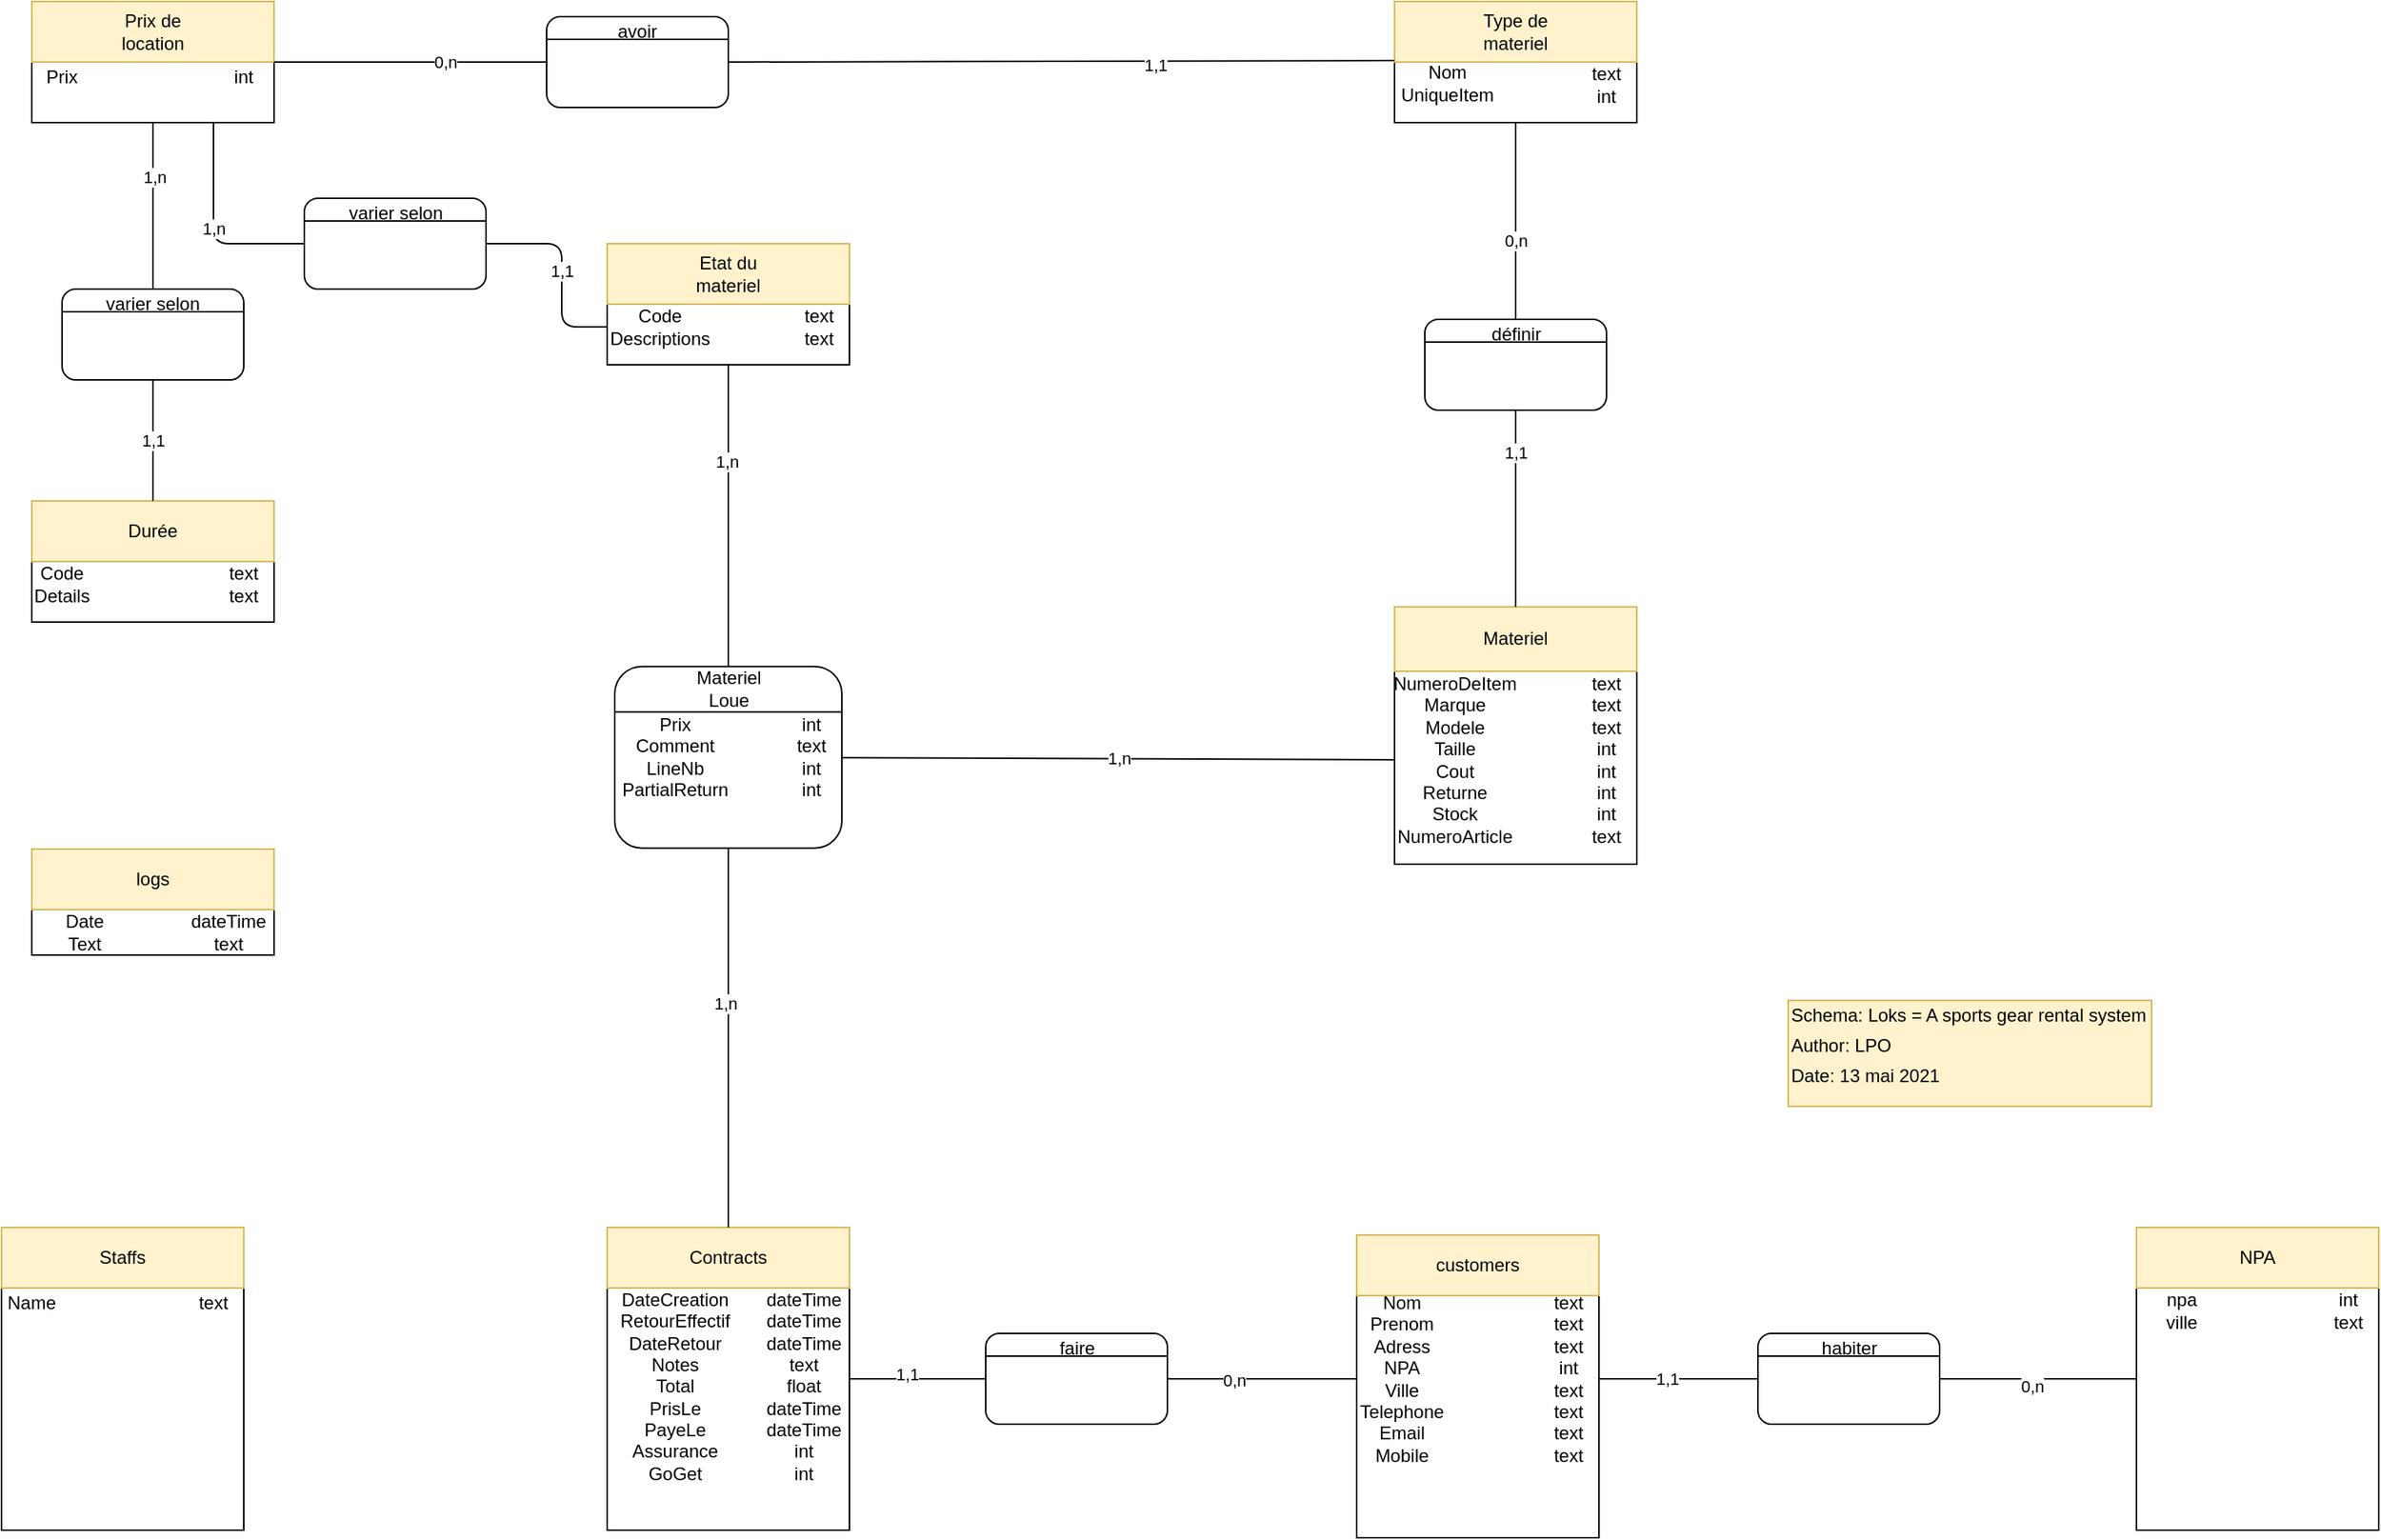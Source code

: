 <mxfile version="18.0.1" type="device"><diagram id="9WzmD446-krZWgBicuaV" name="Page-1"><mxGraphModel dx="1102" dy="1692" grid="1" gridSize="10" guides="1" tooltips="1" connect="1" arrows="1" fold="1" page="1" pageScale="1" pageWidth="1169" pageHeight="827" background="none" math="0" shadow="0"><root><mxCell id="0"/><mxCell id="1" parent="0"/><mxCell id="_PTMoVdR8mPty94F9TAN-124" value="" style="rounded=0;whiteSpace=wrap;html=1;fillColor=#fff2cc;strokeColor=#d6b656;container=0;" parent="1" vertex="1"><mxGeometry x="1200" y="-140" width="240" height="70" as="geometry"/></mxCell><mxCell id="_PTMoVdR8mPty94F9TAN-125" value="&lt;font style=&quot;font-size: 12px&quot;&gt;Schema: Loks = A sports gear rental system&lt;/font&gt;" style="text;html=1;strokeColor=none;fillColor=none;align=left;verticalAlign=middle;whiteSpace=wrap;rounded=0;container=0;" parent="1" vertex="1"><mxGeometry x="1200" y="-140" width="240" height="20" as="geometry"/></mxCell><mxCell id="_PTMoVdR8mPty94F9TAN-126" value="Author: LPO" style="text;html=1;strokeColor=none;fillColor=none;align=left;verticalAlign=middle;whiteSpace=wrap;rounded=0;container=0;" parent="1" vertex="1"><mxGeometry x="1200" y="-120" width="77.5" height="20" as="geometry"/></mxCell><mxCell id="_PTMoVdR8mPty94F9TAN-127" value="Date: 13 mai 2021" style="text;html=1;strokeColor=none;fillColor=none;align=left;verticalAlign=middle;whiteSpace=wrap;rounded=0;container=0;" parent="1" vertex="1"><mxGeometry x="1200" y="-100" width="130" height="20" as="geometry"/></mxCell><mxCell id="_PTMoVdR8mPty94F9TAN-1" value="" style="rounded=0;whiteSpace=wrap;html=1;container=0;" parent="1" vertex="1"><mxGeometry x="20" y="10" width="160" height="200" as="geometry"/></mxCell><mxCell id="_PTMoVdR8mPty94F9TAN-3" value="" style="rounded=0;whiteSpace=wrap;html=1;fillColor=#fff2cc;strokeColor=#d6b656;container=0;" parent="1" vertex="1"><mxGeometry x="20" y="10" width="160" height="40" as="geometry"/></mxCell><mxCell id="_PTMoVdR8mPty94F9TAN-4" value="Staffs" style="text;html=1;strokeColor=none;fillColor=none;align=center;verticalAlign=middle;whiteSpace=wrap;rounded=0;container=0;" parent="1" vertex="1"><mxGeometry x="80" y="20" width="40" height="20" as="geometry"/></mxCell><mxCell id="_PTMoVdR8mPty94F9TAN-112" value="Name" style="text;html=1;strokeColor=none;fillColor=none;align=center;verticalAlign=middle;whiteSpace=wrap;rounded=0;container=0;" parent="1" vertex="1"><mxGeometry x="20" y="50" width="40" height="20" as="geometry"/></mxCell><mxCell id="_PTMoVdR8mPty94F9TAN-113" value="text" style="text;html=1;strokeColor=none;fillColor=none;align=center;verticalAlign=middle;whiteSpace=wrap;rounded=0;container=0;" parent="1" vertex="1"><mxGeometry x="140" y="50" width="40" height="20" as="geometry"/></mxCell><mxCell id="_PTMoVdR8mPty94F9TAN-14" value="" style="rounded=0;whiteSpace=wrap;html=1;container=0;" parent="1" vertex="1"><mxGeometry x="915" y="15" width="160" height="200" as="geometry"/></mxCell><mxCell id="_PTMoVdR8mPty94F9TAN-15" value="" style="rounded=0;whiteSpace=wrap;html=1;fillColor=#fff2cc;strokeColor=#d6b656;container=0;" parent="1" vertex="1"><mxGeometry x="915" y="15" width="160" height="40" as="geometry"/></mxCell><mxCell id="_PTMoVdR8mPty94F9TAN-16" value="customers" style="text;html=1;strokeColor=none;fillColor=none;align=center;verticalAlign=middle;whiteSpace=wrap;rounded=0;container=0;" parent="1" vertex="1"><mxGeometry x="975" y="25" width="40" height="20" as="geometry"/></mxCell><mxCell id="_PTMoVdR8mPty94F9TAN-116" value="Nom&lt;br&gt;Prenom&lt;br&gt;Adress&lt;br&gt;NPA&lt;br&gt;Ville&lt;br&gt;Telephone&lt;br&gt;Email&lt;br&gt;Mobile" style="text;html=1;strokeColor=none;fillColor=none;align=center;verticalAlign=middle;whiteSpace=wrap;rounded=0;container=0;" parent="1" vertex="1"><mxGeometry x="915" y="55" width="60" height="110" as="geometry"/></mxCell><mxCell id="_PTMoVdR8mPty94F9TAN-117" value="text&lt;br&gt;text&lt;br&gt;text&lt;br&gt;int&lt;br&gt;text&lt;br&gt;text&lt;br&gt;text&lt;br&gt;text" style="text;html=1;strokeColor=none;fillColor=none;align=center;verticalAlign=middle;whiteSpace=wrap;rounded=0;container=0;" parent="1" vertex="1"><mxGeometry x="1035" y="55" width="40" height="110" as="geometry"/></mxCell><mxCell id="_PTMoVdR8mPty94F9TAN-44" value="" style="rounded=0;whiteSpace=wrap;html=1;container=0;" parent="1" vertex="1"><mxGeometry x="40" y="-470" width="160" height="80" as="geometry"/></mxCell><mxCell id="_PTMoVdR8mPty94F9TAN-45" value="" style="rounded=0;whiteSpace=wrap;html=1;fillColor=#fff2cc;strokeColor=#d6b656;container=0;" parent="1" vertex="1"><mxGeometry x="40" y="-470" width="160" height="40" as="geometry"/></mxCell><mxCell id="_PTMoVdR8mPty94F9TAN-46" value="Durée" style="text;html=1;strokeColor=none;fillColor=none;align=center;verticalAlign=middle;whiteSpace=wrap;rounded=0;container=0;" parent="1" vertex="1"><mxGeometry x="100" y="-460" width="40" height="20" as="geometry"/></mxCell><mxCell id="_PTMoVdR8mPty94F9TAN-89" value="Code&lt;br&gt;Details" style="text;html=1;strokeColor=none;fillColor=none;align=center;verticalAlign=middle;whiteSpace=wrap;rounded=0;container=0;" parent="1" vertex="1"><mxGeometry x="40" y="-430" width="40" height="30" as="geometry"/></mxCell><mxCell id="_PTMoVdR8mPty94F9TAN-90" value="text&lt;br&gt;text" style="text;html=1;strokeColor=none;fillColor=none;align=center;verticalAlign=middle;whiteSpace=wrap;rounded=0;container=0;" parent="1" vertex="1"><mxGeometry x="160" y="-430" width="40" height="30" as="geometry"/></mxCell><mxCell id="_PTMoVdR8mPty94F9TAN-47" value="" style="group;container=0;" parent="1" vertex="1" connectable="0"><mxGeometry x="40" y="-800" width="160" height="200" as="geometry"/></mxCell><mxCell id="Ji-aBP_KLrgRGcmeKjv6-21" value="" style="rounded=0;whiteSpace=wrap;html=1;container=0;" parent="1" vertex="1"><mxGeometry x="40" y="-800" width="160" height="80" as="geometry"/></mxCell><mxCell id="Ji-aBP_KLrgRGcmeKjv6-22" value="" style="rounded=0;whiteSpace=wrap;html=1;fillColor=#fff2cc;strokeColor=#d6b656;container=0;" parent="1" vertex="1"><mxGeometry x="40" y="-800" width="160" height="40" as="geometry"/></mxCell><mxCell id="Ji-aBP_KLrgRGcmeKjv6-23" value="Prix de location" style="text;html=1;strokeColor=none;fillColor=none;align=center;verticalAlign=middle;whiteSpace=wrap;rounded=0;container=0;" parent="1" vertex="1"><mxGeometry x="100" y="-790" width="40" height="20" as="geometry"/></mxCell><mxCell id="Ji-aBP_KLrgRGcmeKjv6-24" value="Prix" style="text;html=1;strokeColor=none;fillColor=none;align=center;verticalAlign=middle;whiteSpace=wrap;rounded=0;container=0;" parent="1" vertex="1"><mxGeometry x="40" y="-760" width="40" height="20" as="geometry"/></mxCell><mxCell id="Ji-aBP_KLrgRGcmeKjv6-25" value="int" style="text;html=1;strokeColor=none;fillColor=none;align=center;verticalAlign=middle;whiteSpace=wrap;rounded=0;container=0;" parent="1" vertex="1"><mxGeometry x="160" y="-760" width="40" height="20" as="geometry"/></mxCell><mxCell id="_PTMoVdR8mPty94F9TAN-9" value="" style="rounded=0;whiteSpace=wrap;html=1;container=0;" parent="1" vertex="1"><mxGeometry x="420" y="10" width="160" height="200" as="geometry"/></mxCell><mxCell id="_PTMoVdR8mPty94F9TAN-10" value="" style="rounded=0;whiteSpace=wrap;html=1;fillColor=#fff2cc;strokeColor=#d6b656;container=0;" parent="1" vertex="1"><mxGeometry x="420" y="10" width="160" height="40" as="geometry"/></mxCell><mxCell id="_PTMoVdR8mPty94F9TAN-11" value="Contracts" style="text;html=1;strokeColor=none;fillColor=none;align=center;verticalAlign=middle;whiteSpace=wrap;rounded=0;container=0;" parent="1" vertex="1"><mxGeometry x="480" y="20" width="40" height="20" as="geometry"/></mxCell><mxCell id="_PTMoVdR8mPty94F9TAN-114" value="DateCreation&lt;br&gt;RetourEffectif&lt;br&gt;DateRetour&lt;br&gt;Notes&lt;br&gt;Total&lt;br&gt;PrisLe&lt;br&gt;PayeLe&lt;br&gt;Assurance&lt;br&gt;GoGet" style="text;html=1;strokeColor=none;fillColor=none;align=center;verticalAlign=middle;whiteSpace=wrap;rounded=0;container=0;" parent="1" vertex="1"><mxGeometry x="460" y="50" width="10" height="130" as="geometry"/></mxCell><mxCell id="_PTMoVdR8mPty94F9TAN-115" value="dateTime&lt;br&gt;dateTime&lt;br&gt;dateTime&lt;br&gt;text&lt;br&gt;float&lt;br&gt;dateTime&lt;br&gt;dateTime&lt;br&gt;int&lt;br&gt;int&lt;br&gt;" style="text;html=1;strokeColor=none;fillColor=none;align=center;verticalAlign=middle;whiteSpace=wrap;rounded=0;container=0;" parent="1" vertex="1"><mxGeometry x="530" y="50" width="40" height="130" as="geometry"/></mxCell><mxCell id="zCXw7izMBAzruXBHAepH-11" value="" style="endArrow=none;html=1;entryX=0.5;entryY=1;entryDx=0;entryDy=0;" parent="1" target="Ji-aBP_KLrgRGcmeKjv6-21" edge="1"><mxGeometry width="50" height="50" relative="1" as="geometry"><mxPoint x="120" y="-610" as="sourcePoint"/><mxPoint x="150" y="-710" as="targetPoint"/></mxGeometry></mxCell><mxCell id="zCXw7izMBAzruXBHAepH-15" value="1,n" style="edgeLabel;html=1;align=center;verticalAlign=middle;resizable=0;points=[];" parent="zCXw7izMBAzruXBHAepH-11" vertex="1" connectable="0"><mxGeometry x="0.343" y="-1" relative="1" as="geometry"><mxPoint as="offset"/></mxGeometry></mxCell><mxCell id="zCXw7izMBAzruXBHAepH-12" value="1,1" style="endArrow=none;html=1;entryX=0.5;entryY=1;entryDx=0;entryDy=0;exitX=0.5;exitY=0;exitDx=0;exitDy=0;" parent="1" source="_PTMoVdR8mPty94F9TAN-45" target="zCXw7izMBAzruXBHAepH-9" edge="1"><mxGeometry width="50" height="50" relative="1" as="geometry"><mxPoint x="80" y="-490" as="sourcePoint"/><mxPoint x="130" y="-540" as="targetPoint"/></mxGeometry></mxCell><mxCell id="zCXw7izMBAzruXBHAepH-21" value="" style="group" parent="1" vertex="1" connectable="0"><mxGeometry x="420" y="-640" width="160" height="80" as="geometry"/></mxCell><mxCell id="zCXw7izMBAzruXBHAepH-16" value="" style="group" parent="zCXw7izMBAzruXBHAepH-21" vertex="1" connectable="0"><mxGeometry width="160" height="80" as="geometry"/></mxCell><mxCell id="_PTMoVdR8mPty94F9TAN-34" value="" style="rounded=0;whiteSpace=wrap;html=1;container=0;" parent="zCXw7izMBAzruXBHAepH-16" vertex="1"><mxGeometry width="160" height="80" as="geometry"/></mxCell><mxCell id="_PTMoVdR8mPty94F9TAN-35" value="" style="rounded=0;whiteSpace=wrap;html=1;fillColor=#fff2cc;strokeColor=#d6b656;container=0;" parent="zCXw7izMBAzruXBHAepH-16" vertex="1"><mxGeometry width="160" height="40" as="geometry"/></mxCell><mxCell id="_PTMoVdR8mPty94F9TAN-36" value="Etat du materiel" style="text;html=1;strokeColor=none;fillColor=none;align=center;verticalAlign=middle;whiteSpace=wrap;rounded=0;container=0;" parent="zCXw7izMBAzruXBHAepH-16" vertex="1"><mxGeometry x="60" y="10" width="40" height="20" as="geometry"/></mxCell><mxCell id="_PTMoVdR8mPty94F9TAN-91" value="Code&lt;br&gt;Descriptions" style="text;html=1;strokeColor=none;fillColor=none;align=center;verticalAlign=middle;whiteSpace=wrap;rounded=0;container=0;" parent="zCXw7izMBAzruXBHAepH-16" vertex="1"><mxGeometry y="30" width="70" height="50" as="geometry"/></mxCell><mxCell id="_PTMoVdR8mPty94F9TAN-92" value="text&lt;br&gt;text" style="text;html=1;strokeColor=none;fillColor=none;align=center;verticalAlign=middle;whiteSpace=wrap;rounded=0;container=0;" parent="zCXw7izMBAzruXBHAepH-16" vertex="1"><mxGeometry x="120" y="40" width="40" height="30" as="geometry"/></mxCell><mxCell id="zCXw7izMBAzruXBHAepH-22" value="" style="group" parent="1" vertex="1" connectable="0"><mxGeometry x="220" y="-690" width="120" height="80" as="geometry"/></mxCell><mxCell id="zCXw7izMBAzruXBHAepH-18" value="" style="group" parent="zCXw7izMBAzruXBHAepH-22" vertex="1" connectable="0"><mxGeometry width="120" height="80" as="geometry"/></mxCell><mxCell id="zCXw7izMBAzruXBHAepH-19" value="" style="rounded=1;whiteSpace=wrap;html=1;" parent="zCXw7izMBAzruXBHAepH-18" vertex="1"><mxGeometry y="20" width="120" height="60" as="geometry"/></mxCell><mxCell id="WAg0aHEpYFght70M3WNd-4" value="" style="endArrow=none;html=1;exitX=0;exitY=0.25;exitDx=0;exitDy=0;entryX=1;entryY=0.25;entryDx=0;entryDy=0;" parent="zCXw7izMBAzruXBHAepH-18" source="zCXw7izMBAzruXBHAepH-19" target="zCXw7izMBAzruXBHAepH-19" edge="1"><mxGeometry width="50" height="50" relative="1" as="geometry"><mxPoint x="10" y="180" as="sourcePoint"/><mxPoint x="100" y="160" as="targetPoint"/></mxGeometry></mxCell><mxCell id="4ryW6aU3cbQ0nedecS1C-4" value="varier selon" style="text;html=1;align=center;verticalAlign=middle;resizable=0;points=[];autosize=1;" parent="zCXw7izMBAzruXBHAepH-18" vertex="1"><mxGeometry x="20" y="20" width="80" height="20" as="geometry"/></mxCell><mxCell id="zCXw7izMBAzruXBHAepH-23" value="1,n" style="endArrow=none;html=1;exitX=0.75;exitY=1;exitDx=0;exitDy=0;entryX=0;entryY=0.5;entryDx=0;entryDy=0;" parent="1" source="Ji-aBP_KLrgRGcmeKjv6-21" target="zCXw7izMBAzruXBHAepH-19" edge="1"><mxGeometry width="50" height="50" relative="1" as="geometry"><mxPoint x="180" y="-650" as="sourcePoint"/><mxPoint x="230" y="-700" as="targetPoint"/><Array as="points"><mxPoint x="160" y="-640"/></Array></mxGeometry></mxCell><mxCell id="zCXw7izMBAzruXBHAepH-24" value="" style="group" parent="1" vertex="1" connectable="0"><mxGeometry x="60" y="-630" width="120" height="80" as="geometry"/></mxCell><mxCell id="zCXw7izMBAzruXBHAepH-8" value="" style="group" parent="zCXw7izMBAzruXBHAepH-24" vertex="1" connectable="0"><mxGeometry width="120" height="80" as="geometry"/></mxCell><mxCell id="zCXw7izMBAzruXBHAepH-9" value="" style="rounded=1;whiteSpace=wrap;html=1;" parent="zCXw7izMBAzruXBHAepH-8" vertex="1"><mxGeometry y="20" width="120" height="60" as="geometry"/></mxCell><mxCell id="WAg0aHEpYFght70M3WNd-1" value="" style="endArrow=none;html=1;entryX=1;entryY=0.25;entryDx=0;entryDy=0;exitX=0;exitY=0.25;exitDx=0;exitDy=0;" parent="zCXw7izMBAzruXBHAepH-8" source="zCXw7izMBAzruXBHAepH-9" target="zCXw7izMBAzruXBHAepH-9" edge="1"><mxGeometry width="50" height="50" relative="1" as="geometry"><mxPoint x="200" y="140" as="sourcePoint"/><mxPoint x="250" y="90" as="targetPoint"/></mxGeometry></mxCell><mxCell id="WAg0aHEpYFght70M3WNd-2" value="varier selon" style="text;html=1;strokeColor=none;fillColor=none;align=center;verticalAlign=middle;whiteSpace=wrap;rounded=0;" parent="zCXw7izMBAzruXBHAepH-8" vertex="1"><mxGeometry x="25" y="20" width="70" height="20" as="geometry"/></mxCell><mxCell id="zCXw7izMBAzruXBHAepH-25" value="1,1" style="endArrow=none;html=1;entryX=1;entryY=0.5;entryDx=0;entryDy=0;exitX=0;exitY=0.5;exitDx=0;exitDy=0;" parent="1" source="_PTMoVdR8mPty94F9TAN-91" target="zCXw7izMBAzruXBHAepH-19" edge="1"><mxGeometry width="50" height="50" relative="1" as="geometry"><mxPoint x="350" y="-540" as="sourcePoint"/><mxPoint x="400" y="-590" as="targetPoint"/><Array as="points"><mxPoint x="390" y="-585"/><mxPoint x="390" y="-640"/></Array></mxGeometry></mxCell><mxCell id="zCXw7izMBAzruXBHAepH-26" value="" style="group" parent="1" vertex="1" connectable="0"><mxGeometry x="940" y="-400" width="160" height="170" as="geometry"/></mxCell><mxCell id="_PTMoVdR8mPty94F9TAN-24" value="" style="rounded=0;whiteSpace=wrap;html=1;container=0;" parent="zCXw7izMBAzruXBHAepH-26" vertex="1"><mxGeometry width="160" height="170" as="geometry"/></mxCell><mxCell id="_PTMoVdR8mPty94F9TAN-25" value="" style="rounded=0;whiteSpace=wrap;html=1;fillColor=#fff2cc;strokeColor=#d6b656;container=0;" parent="zCXw7izMBAzruXBHAepH-26" vertex="1"><mxGeometry width="160" height="42.5" as="geometry"/></mxCell><mxCell id="_PTMoVdR8mPty94F9TAN-26" value="Materiel" style="text;html=1;strokeColor=none;fillColor=none;align=center;verticalAlign=middle;whiteSpace=wrap;rounded=0;container=0;" parent="zCXw7izMBAzruXBHAepH-26" vertex="1"><mxGeometry x="60" y="10.625" width="40" height="21.25" as="geometry"/></mxCell><mxCell id="_PTMoVdR8mPty94F9TAN-96" value="NumeroDeItem&lt;br&gt;Marque&lt;br&gt;Modele&lt;br&gt;Taille&lt;br&gt;Cout&lt;br&gt;Returne&lt;br&gt;Stock&lt;br&gt;NumeroArticle" style="text;html=1;strokeColor=none;fillColor=none;align=center;verticalAlign=middle;whiteSpace=wrap;rounded=0;container=0;" parent="zCXw7izMBAzruXBHAepH-26" vertex="1"><mxGeometry y="42.5" width="80" height="116.875" as="geometry"/></mxCell><mxCell id="_PTMoVdR8mPty94F9TAN-97" value="text&lt;br&gt;text&lt;br&gt;text&lt;br&gt;int&lt;br&gt;int&lt;br&gt;int&lt;br&gt;int&lt;br&gt;text" style="text;html=1;strokeColor=none;fillColor=none;align=center;verticalAlign=middle;whiteSpace=wrap;rounded=0;container=0;" parent="zCXw7izMBAzruXBHAepH-26" vertex="1"><mxGeometry x="120" y="42.5" width="40" height="116.875" as="geometry"/></mxCell><mxCell id="zCXw7izMBAzruXBHAepH-27" value="" style="group" parent="1" vertex="1" connectable="0"><mxGeometry x="940" y="-800" width="160" height="80" as="geometry"/></mxCell><mxCell id="_PTMoVdR8mPty94F9TAN-39" value="" style="rounded=0;whiteSpace=wrap;html=1;rotation=0;container=0;" parent="zCXw7izMBAzruXBHAepH-27" vertex="1"><mxGeometry width="160" height="80" as="geometry"/></mxCell><mxCell id="_PTMoVdR8mPty94F9TAN-40" value="" style="rounded=0;whiteSpace=wrap;html=1;fillColor=#fff2cc;strokeColor=#d6b656;rotation=0;container=0;" parent="zCXw7izMBAzruXBHAepH-27" vertex="1"><mxGeometry width="160" height="40" as="geometry"/></mxCell><mxCell id="_PTMoVdR8mPty94F9TAN-41" value="Type de materiel" style="text;html=1;strokeColor=none;fillColor=none;align=center;verticalAlign=middle;whiteSpace=wrap;rounded=0;rotation=0;container=0;" parent="zCXw7izMBAzruXBHAepH-27" vertex="1"><mxGeometry x="60" y="10" width="40" height="20" as="geometry"/></mxCell><mxCell id="_PTMoVdR8mPty94F9TAN-100" value="text&lt;br&gt;int" style="text;html=1;strokeColor=none;fillColor=none;align=center;verticalAlign=middle;whiteSpace=wrap;rounded=0;rotation=0;container=0;" parent="zCXw7izMBAzruXBHAepH-27" vertex="1"><mxGeometry x="120" y="40" width="40" height="30" as="geometry"/></mxCell><mxCell id="_PTMoVdR8mPty94F9TAN-101" value="Nom&lt;br&gt;UniqueItem" style="text;html=1;strokeColor=none;fillColor=none;align=center;verticalAlign=middle;whiteSpace=wrap;rounded=0;rotation=0;container=0;" parent="zCXw7izMBAzruXBHAepH-27" vertex="1"><mxGeometry y="39" width="70" height="30" as="geometry"/></mxCell><mxCell id="WAg0aHEpYFght70M3WNd-7" value="" style="rounded=1;whiteSpace=wrap;html=1;" parent="1" vertex="1"><mxGeometry x="380" y="-790" width="120" height="60" as="geometry"/></mxCell><mxCell id="WAg0aHEpYFght70M3WNd-8" value="" style="endArrow=none;html=1;entryX=1;entryY=0.25;entryDx=0;entryDy=0;exitX=0;exitY=0.25;exitDx=0;exitDy=0;" parent="1" source="WAg0aHEpYFght70M3WNd-7" target="WAg0aHEpYFght70M3WNd-7" edge="1"><mxGeometry width="50" height="50" relative="1" as="geometry"><mxPoint x="260" y="-750" as="sourcePoint"/><mxPoint x="310" y="-800" as="targetPoint"/></mxGeometry></mxCell><mxCell id="WAg0aHEpYFght70M3WNd-9" value="avoir" style="text;html=1;strokeColor=none;fillColor=none;align=center;verticalAlign=middle;whiteSpace=wrap;rounded=0;" parent="1" vertex="1"><mxGeometry x="420" y="-790" width="40" height="20" as="geometry"/></mxCell><mxCell id="WAg0aHEpYFght70M3WNd-10" value="" style="endArrow=none;html=1;entryX=0;entryY=0.5;entryDx=0;entryDy=0;exitX=1;exitY=0;exitDx=0;exitDy=0;" parent="1" source="Ji-aBP_KLrgRGcmeKjv6-25" target="WAg0aHEpYFght70M3WNd-7" edge="1"><mxGeometry width="50" height="50" relative="1" as="geometry"><mxPoint x="280" y="-710" as="sourcePoint"/><mxPoint x="330" y="-760" as="targetPoint"/></mxGeometry></mxCell><mxCell id="WAg0aHEpYFght70M3WNd-13" value="0,n" style="edgeLabel;html=1;align=center;verticalAlign=middle;resizable=0;points=[];" parent="WAg0aHEpYFght70M3WNd-10" vertex="1" connectable="0"><mxGeometry x="0.256" relative="1" as="geometry"><mxPoint as="offset"/></mxGeometry></mxCell><mxCell id="WAg0aHEpYFght70M3WNd-11" value="" style="endArrow=none;html=1;entryX=0;entryY=0;entryDx=0;entryDy=0;exitX=1;exitY=0.5;exitDx=0;exitDy=0;" parent="1" source="WAg0aHEpYFght70M3WNd-7" target="_PTMoVdR8mPty94F9TAN-101" edge="1"><mxGeometry width="50" height="50" relative="1" as="geometry"><mxPoint x="500" y="-710" as="sourcePoint"/><mxPoint x="550" y="-760" as="targetPoint"/></mxGeometry></mxCell><mxCell id="WAg0aHEpYFght70M3WNd-12" value="1,1" style="edgeLabel;html=1;align=center;verticalAlign=middle;resizable=0;points=[];" parent="WAg0aHEpYFght70M3WNd-11" vertex="1" connectable="0"><mxGeometry x="0.28" y="-2" relative="1" as="geometry"><mxPoint as="offset"/></mxGeometry></mxCell><mxCell id="WAg0aHEpYFght70M3WNd-14" value="" style="rounded=1;whiteSpace=wrap;html=1;" parent="1" vertex="1"><mxGeometry x="960" y="-590" width="120" height="60" as="geometry"/></mxCell><mxCell id="WAg0aHEpYFght70M3WNd-15" value="" style="endArrow=none;html=1;entryX=0.5;entryY=1;entryDx=0;entryDy=0;exitX=0.5;exitY=0;exitDx=0;exitDy=0;" parent="1" source="WAg0aHEpYFght70M3WNd-14" target="_PTMoVdR8mPty94F9TAN-39" edge="1"><mxGeometry width="50" height="50" relative="1" as="geometry"><mxPoint x="940" y="-610" as="sourcePoint"/><mxPoint x="990" y="-660" as="targetPoint"/></mxGeometry></mxCell><mxCell id="uralqBCzyzUsIa5Iu1fN-20" value="0,n" style="edgeLabel;html=1;align=center;verticalAlign=middle;resizable=0;points=[];" parent="WAg0aHEpYFght70M3WNd-15" vertex="1" connectable="0"><mxGeometry x="-0.2" relative="1" as="geometry"><mxPoint as="offset"/></mxGeometry></mxCell><mxCell id="WAg0aHEpYFght70M3WNd-16" value="" style="endArrow=none;html=1;entryX=0.5;entryY=1;entryDx=0;entryDy=0;exitX=0.5;exitY=0;exitDx=0;exitDy=0;" parent="1" source="_PTMoVdR8mPty94F9TAN-25" target="WAg0aHEpYFght70M3WNd-14" edge="1"><mxGeometry width="50" height="50" relative="1" as="geometry"><mxPoint x="870" y="-440" as="sourcePoint"/><mxPoint x="920" y="-490" as="targetPoint"/></mxGeometry></mxCell><mxCell id="uralqBCzyzUsIa5Iu1fN-21" value="1,1" style="edgeLabel;html=1;align=center;verticalAlign=middle;resizable=0;points=[];" parent="WAg0aHEpYFght70M3WNd-16" vertex="1" connectable="0"><mxGeometry x="0.575" relative="1" as="geometry"><mxPoint as="offset"/></mxGeometry></mxCell><mxCell id="WAg0aHEpYFght70M3WNd-17" value="" style="endArrow=none;html=1;entryX=1;entryY=0.25;entryDx=0;entryDy=0;exitX=0;exitY=0.25;exitDx=0;exitDy=0;" parent="1" source="WAg0aHEpYFght70M3WNd-14" target="WAg0aHEpYFght70M3WNd-14" edge="1"><mxGeometry width="50" height="50" relative="1" as="geometry"><mxPoint x="830" y="-470" as="sourcePoint"/><mxPoint x="880" y="-520" as="targetPoint"/></mxGeometry></mxCell><mxCell id="WAg0aHEpYFght70M3WNd-20" value="" style="endArrow=none;html=1;entryX=0.5;entryY=1;entryDx=0;entryDy=0;" parent="1" source="d2CfIBWZ5yim0RFjJJ6I-2" target="_PTMoVdR8mPty94F9TAN-34" edge="1"><mxGeometry width="50" height="50" relative="1" as="geometry"><mxPoint x="500" y="-500" as="sourcePoint"/><mxPoint x="350" y="-510" as="targetPoint"/></mxGeometry></mxCell><mxCell id="uralqBCzyzUsIa5Iu1fN-19" value="1,n" style="edgeLabel;html=1;align=center;verticalAlign=middle;resizable=0;points=[];" parent="WAg0aHEpYFght70M3WNd-20" vertex="1" connectable="0"><mxGeometry x="0.362" y="1" relative="1" as="geometry"><mxPoint as="offset"/></mxGeometry></mxCell><mxCell id="WAg0aHEpYFght70M3WNd-25" value="" style="endArrow=none;html=1;entryX=0.5;entryY=1;entryDx=0;entryDy=0;exitX=0.5;exitY=0;exitDx=0;exitDy=0;" parent="1" source="_PTMoVdR8mPty94F9TAN-10" target="d2CfIBWZ5yim0RFjJJ6I-2" edge="1"><mxGeometry width="50" height="50" relative="1" as="geometry"><mxPoint x="350" y="10" as="sourcePoint"/><mxPoint x="500" y="-100" as="targetPoint"/></mxGeometry></mxCell><mxCell id="uralqBCzyzUsIa5Iu1fN-12" value="1,n" style="edgeLabel;html=1;align=center;verticalAlign=middle;resizable=0;points=[];" parent="WAg0aHEpYFght70M3WNd-25" vertex="1" connectable="0"><mxGeometry x="0.182" y="2" relative="1" as="geometry"><mxPoint as="offset"/></mxGeometry></mxCell><mxCell id="WAg0aHEpYFght70M3WNd-32" value="" style="endArrow=none;html=1;entryX=0;entryY=0.5;entryDx=0;entryDy=0;exitX=1;exitY=0.5;exitDx=0;exitDy=0;" parent="1" source="WAg0aHEpYFght70M3WNd-33" target="_PTMoVdR8mPty94F9TAN-116" edge="1"><mxGeometry width="50" height="50" relative="1" as="geometry"><mxPoint x="820" y="95" as="sourcePoint"/><mxPoint x="820" y="270" as="targetPoint"/></mxGeometry></mxCell><mxCell id="uralqBCzyzUsIa5Iu1fN-24" value="0,n" style="edgeLabel;html=1;align=center;verticalAlign=middle;resizable=0;points=[];" parent="WAg0aHEpYFght70M3WNd-32" vertex="1" connectable="0"><mxGeometry x="-0.3" y="-1" relative="1" as="geometry"><mxPoint as="offset"/></mxGeometry></mxCell><mxCell id="WAg0aHEpYFght70M3WNd-33" value="" style="rounded=1;whiteSpace=wrap;html=1;" parent="1" vertex="1"><mxGeometry x="670" y="80" width="120" height="60" as="geometry"/></mxCell><mxCell id="WAg0aHEpYFght70M3WNd-34" value="" style="endArrow=none;html=1;entryX=1;entryY=0.25;entryDx=0;entryDy=0;exitX=0;exitY=0.25;exitDx=0;exitDy=0;" parent="1" source="WAg0aHEpYFght70M3WNd-33" target="WAg0aHEpYFght70M3WNd-33" edge="1"><mxGeometry width="50" height="50" relative="1" as="geometry"><mxPoint x="620" y="30" as="sourcePoint"/><mxPoint x="670" y="-20" as="targetPoint"/></mxGeometry></mxCell><mxCell id="WAg0aHEpYFght70M3WNd-35" value="" style="endArrow=none;html=1;entryX=0;entryY=0.5;entryDx=0;entryDy=0;exitX=1;exitY=0.5;exitDx=0;exitDy=0;" parent="1" source="_PTMoVdR8mPty94F9TAN-9" target="WAg0aHEpYFght70M3WNd-33" edge="1"><mxGeometry width="50" height="50" relative="1" as="geometry"><mxPoint x="600" y="70" as="sourcePoint"/><mxPoint x="650" y="20" as="targetPoint"/></mxGeometry></mxCell><mxCell id="uralqBCzyzUsIa5Iu1fN-25" value="1,1" style="edgeLabel;html=1;align=center;verticalAlign=middle;resizable=0;points=[];" parent="WAg0aHEpYFght70M3WNd-35" vertex="1" connectable="0"><mxGeometry x="-0.151" y="3" relative="1" as="geometry"><mxPoint as="offset"/></mxGeometry></mxCell><mxCell id="uralqBCzyzUsIa5Iu1fN-3" value="" style="rounded=1;whiteSpace=wrap;html=1;" parent="1" vertex="1"><mxGeometry x="1180" y="80" width="120" height="60" as="geometry"/></mxCell><mxCell id="uralqBCzyzUsIa5Iu1fN-4" value="" style="endArrow=none;html=1;entryX=0;entryY=0.5;entryDx=0;entryDy=0;" parent="1" source="_PTMoVdR8mPty94F9TAN-117" target="uralqBCzyzUsIa5Iu1fN-3" edge="1"><mxGeometry width="50" height="50" relative="1" as="geometry"><mxPoint x="1110" y="130" as="sourcePoint"/><mxPoint x="1160" y="80" as="targetPoint"/></mxGeometry></mxCell><mxCell id="uralqBCzyzUsIa5Iu1fN-14" value="1,1" style="edgeLabel;html=1;align=center;verticalAlign=middle;resizable=0;points=[];" parent="uralqBCzyzUsIa5Iu1fN-4" vertex="1" connectable="0"><mxGeometry x="0.218" y="3" relative="1" as="geometry"><mxPoint x="-19" y="3" as="offset"/></mxGeometry></mxCell><mxCell id="uralqBCzyzUsIa5Iu1fN-5" value="" style="endArrow=none;html=1;entryX=0;entryY=0.5;entryDx=0;entryDy=0;exitX=1;exitY=0.5;exitDx=0;exitDy=0;" parent="1" source="uralqBCzyzUsIa5Iu1fN-3" target="4ryW6aU3cbQ0nedecS1C-17" edge="1"><mxGeometry width="50" height="50" relative="1" as="geometry"><mxPoint x="1220" y="30" as="sourcePoint"/><mxPoint x="1410" y="110" as="targetPoint"/></mxGeometry></mxCell><mxCell id="uralqBCzyzUsIa5Iu1fN-15" value="0,n" style="edgeLabel;html=1;align=center;verticalAlign=middle;resizable=0;points=[];" parent="uralqBCzyzUsIa5Iu1fN-5" vertex="1" connectable="0"><mxGeometry x="-0.273" y="-3" relative="1" as="geometry"><mxPoint x="13" y="2" as="offset"/></mxGeometry></mxCell><mxCell id="uralqBCzyzUsIa5Iu1fN-6" value="" style="endArrow=none;html=1;entryX=1;entryY=0.25;entryDx=0;entryDy=0;exitX=0;exitY=0.25;exitDx=0;exitDy=0;" parent="1" source="uralqBCzyzUsIa5Iu1fN-3" target="uralqBCzyzUsIa5Iu1fN-3" edge="1"><mxGeometry width="50" height="50" relative="1" as="geometry"><mxPoint x="1160" y="35" as="sourcePoint"/><mxPoint x="1210" y="-15" as="targetPoint"/></mxGeometry></mxCell><mxCell id="4ryW6aU3cbQ0nedecS1C-3" value="1,n" style="endArrow=none;html=1;exitX=0;exitY=0.5;exitDx=0;exitDy=0;" parent="1" source="_PTMoVdR8mPty94F9TAN-96" target="d2CfIBWZ5yim0RFjJJ6I-2" edge="1"><mxGeometry width="50" height="50" relative="1" as="geometry"><mxPoint x="880" y="-300" as="sourcePoint"/><mxPoint x="810.0" y="-300" as="targetPoint"/></mxGeometry></mxCell><mxCell id="4ryW6aU3cbQ0nedecS1C-6" value="faire" style="text;html=1;align=center;verticalAlign=middle;resizable=0;points=[];autosize=1;" parent="1" vertex="1"><mxGeometry x="710" y="80" width="40" height="20" as="geometry"/></mxCell><mxCell id="4ryW6aU3cbQ0nedecS1C-22" value="" style="group" parent="1" vertex="1" connectable="0"><mxGeometry x="1430" y="10" width="160" height="200" as="geometry"/></mxCell><mxCell id="4ryW6aU3cbQ0nedecS1C-17" value="" style="rounded=0;whiteSpace=wrap;html=1;container=0;" parent="4ryW6aU3cbQ0nedecS1C-22" vertex="1"><mxGeometry width="160" height="200" as="geometry"/></mxCell><mxCell id="4ryW6aU3cbQ0nedecS1C-18" value="" style="rounded=0;whiteSpace=wrap;html=1;fillColor=#fff2cc;strokeColor=#d6b656;container=0;" parent="4ryW6aU3cbQ0nedecS1C-22" vertex="1"><mxGeometry width="160" height="40" as="geometry"/></mxCell><mxCell id="4ryW6aU3cbQ0nedecS1C-19" value="NPA" style="text;html=1;strokeColor=none;fillColor=none;align=center;verticalAlign=middle;whiteSpace=wrap;rounded=0;container=0;" parent="4ryW6aU3cbQ0nedecS1C-22" vertex="1"><mxGeometry x="60" y="10" width="40" height="20" as="geometry"/></mxCell><mxCell id="4ryW6aU3cbQ0nedecS1C-20" value="npa&lt;br&gt;ville" style="text;html=1;strokeColor=none;fillColor=none;align=center;verticalAlign=middle;whiteSpace=wrap;rounded=0;container=0;" parent="4ryW6aU3cbQ0nedecS1C-22" vertex="1"><mxGeometry y="40" width="60" height="30" as="geometry"/></mxCell><mxCell id="4ryW6aU3cbQ0nedecS1C-21" value="int&lt;br&gt;text" style="text;html=1;strokeColor=none;fillColor=none;align=center;verticalAlign=middle;whiteSpace=wrap;rounded=0;container=0;" parent="4ryW6aU3cbQ0nedecS1C-22" vertex="1"><mxGeometry x="120" y="40" width="40" height="30" as="geometry"/></mxCell><mxCell id="4ryW6aU3cbQ0nedecS1C-26" value="" style="group" parent="1" vertex="1" connectable="0"><mxGeometry x="40" y="-240" width="160" height="70" as="geometry"/></mxCell><mxCell id="_PTMoVdR8mPty94F9TAN-29" value="" style="rounded=0;whiteSpace=wrap;html=1;container=0;" parent="4ryW6aU3cbQ0nedecS1C-26" vertex="1"><mxGeometry width="160" height="70" as="geometry"/></mxCell><mxCell id="_PTMoVdR8mPty94F9TAN-30" value="" style="rounded=0;whiteSpace=wrap;html=1;fillColor=#fff2cc;strokeColor=#d6b656;container=0;" parent="4ryW6aU3cbQ0nedecS1C-26" vertex="1"><mxGeometry width="160" height="40" as="geometry"/></mxCell><mxCell id="_PTMoVdR8mPty94F9TAN-31" value="logs" style="text;html=1;strokeColor=none;fillColor=none;align=center;verticalAlign=middle;whiteSpace=wrap;rounded=0;container=0;" parent="4ryW6aU3cbQ0nedecS1C-26" vertex="1"><mxGeometry x="60" y="10" width="40" height="20" as="geometry"/></mxCell><mxCell id="_PTMoVdR8mPty94F9TAN-98" value="Date&lt;br&gt;Text" style="text;html=1;strokeColor=none;fillColor=none;align=center;verticalAlign=middle;whiteSpace=wrap;rounded=0;container=0;" parent="4ryW6aU3cbQ0nedecS1C-26" vertex="1"><mxGeometry y="40" width="70" height="30" as="geometry"/></mxCell><mxCell id="_PTMoVdR8mPty94F9TAN-99" value="dateTime&lt;br&gt;text" style="text;html=1;strokeColor=none;fillColor=none;align=center;verticalAlign=middle;whiteSpace=wrap;rounded=0;container=0;" parent="4ryW6aU3cbQ0nedecS1C-26" vertex="1"><mxGeometry x="100" y="40" width="60" height="30" as="geometry"/></mxCell><mxCell id="4ryW6aU3cbQ0nedecS1C-27" value="habiter" style="text;html=1;align=center;verticalAlign=middle;resizable=0;points=[];autosize=1;" parent="1" vertex="1"><mxGeometry x="1215" y="80" width="50" height="20" as="geometry"/></mxCell><mxCell id="4ryW6aU3cbQ0nedecS1C-28" value="définir" style="text;html=1;align=center;verticalAlign=middle;resizable=0;points=[];autosize=1;" parent="1" vertex="1"><mxGeometry x="995" y="-590" width="50" height="20" as="geometry"/></mxCell><mxCell id="d2CfIBWZ5yim0RFjJJ6I-7" value="" style="group" parent="1" vertex="1" connectable="0"><mxGeometry x="425" y="-360.62" width="150" height="120" as="geometry"/></mxCell><mxCell id="d2CfIBWZ5yim0RFjJJ6I-2" value="" style="rounded=1;whiteSpace=wrap;html=1;" parent="d2CfIBWZ5yim0RFjJJ6I-7" vertex="1"><mxGeometry width="150" height="120" as="geometry"/></mxCell><mxCell id="d2CfIBWZ5yim0RFjJJ6I-3" value="" style="endArrow=none;html=1;rounded=0;entryX=1;entryY=0.25;entryDx=0;entryDy=0;exitX=0;exitY=0.25;exitDx=0;exitDy=0;" parent="d2CfIBWZ5yim0RFjJJ6I-7" source="d2CfIBWZ5yim0RFjJJ6I-2" target="d2CfIBWZ5yim0RFjJJ6I-2" edge="1"><mxGeometry width="50" height="50" relative="1" as="geometry"><mxPoint x="-80" y="80" as="sourcePoint"/><mxPoint x="-30" y="30" as="targetPoint"/></mxGeometry></mxCell><mxCell id="d2CfIBWZ5yim0RFjJJ6I-4" value="Materiel&lt;br&gt;Loue" style="text;html=1;align=center;verticalAlign=middle;resizable=0;points=[];autosize=1;strokeColor=none;fillColor=none;" parent="d2CfIBWZ5yim0RFjJJ6I-7" vertex="1"><mxGeometry x="45" width="60" height="30" as="geometry"/></mxCell><mxCell id="d2CfIBWZ5yim0RFjJJ6I-5" value="Prix&lt;br&gt;Comment&lt;br&gt;LineNb&lt;br&gt;PartialReturn" style="text;html=1;strokeColor=none;fillColor=none;align=center;verticalAlign=middle;whiteSpace=wrap;rounded=0;container=0;" parent="d2CfIBWZ5yim0RFjJJ6I-7" vertex="1"><mxGeometry y="30" width="80" height="60" as="geometry"/></mxCell><mxCell id="d2CfIBWZ5yim0RFjJJ6I-6" value="int&lt;br&gt;text&lt;br&gt;int&lt;br&gt;int" style="text;html=1;strokeColor=none;fillColor=none;align=center;verticalAlign=middle;whiteSpace=wrap;rounded=0;container=0;" parent="d2CfIBWZ5yim0RFjJJ6I-7" vertex="1"><mxGeometry x="110" y="30" width="40" height="60" as="geometry"/></mxCell></root></mxGraphModel></diagram></mxfile>